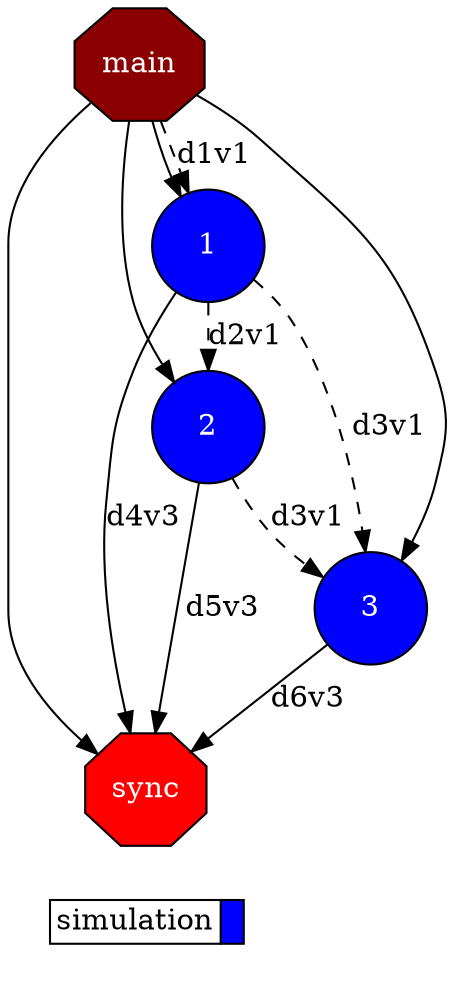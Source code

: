 digraph {
  rankdir=TB;
  labeljust="l";
  compound= true;
  subgraph dependence_graph {
    ranksep=0.20;
    node[height=0.75];

Synchro0[label="main", shape=octagon, style=filled fillcolor="#8B0000" fontcolor="#FFFFFF"];
1[shape=circle, style=filled fillcolor="#0000ff" fontcolor="#ffffff"];
Synchro0 -> 1 [style=dashed, label="d1v1"];
Synchro0 -> 1;
2[shape=circle, style=filled fillcolor="#0000ff" fontcolor="#ffffff"];
1 -> 2 [style=dashed, label="d2v1"];
Synchro0 -> 2;
3[shape=circle, style=filled fillcolor="#0000ff" fontcolor="#ffffff"];
1 -> 3 [style=dashed, label="d3v1"];
2 -> 3 [style=dashed, label="d3v1"];
Synchro0 -> 3;
Synchro1[label="sync", shape=octagon, style=filled fillcolor="#ff0000" fontcolor="#FFFFFF"];
Synchro0 -> Synchro1;
1 -> Synchro1 [label="d4v3"];
2 -> Synchro1 [label="d5v3"];
3 -> Synchro1 [label="d6v3"];  }
  subgraph legend {
    rank=sink;
    node [shape=plaintext, height=0.75];
    ranksep=0.20;
    label = "Legend";
    key [label=<
      <table border="0" cellpadding="2" cellspacing="0" cellborder="1">
<tr>
<td align="right">simulation</td>
<td bgcolor="#0000ff">&nbsp;</td>
</tr>
      </table>
    >]
  }
}
